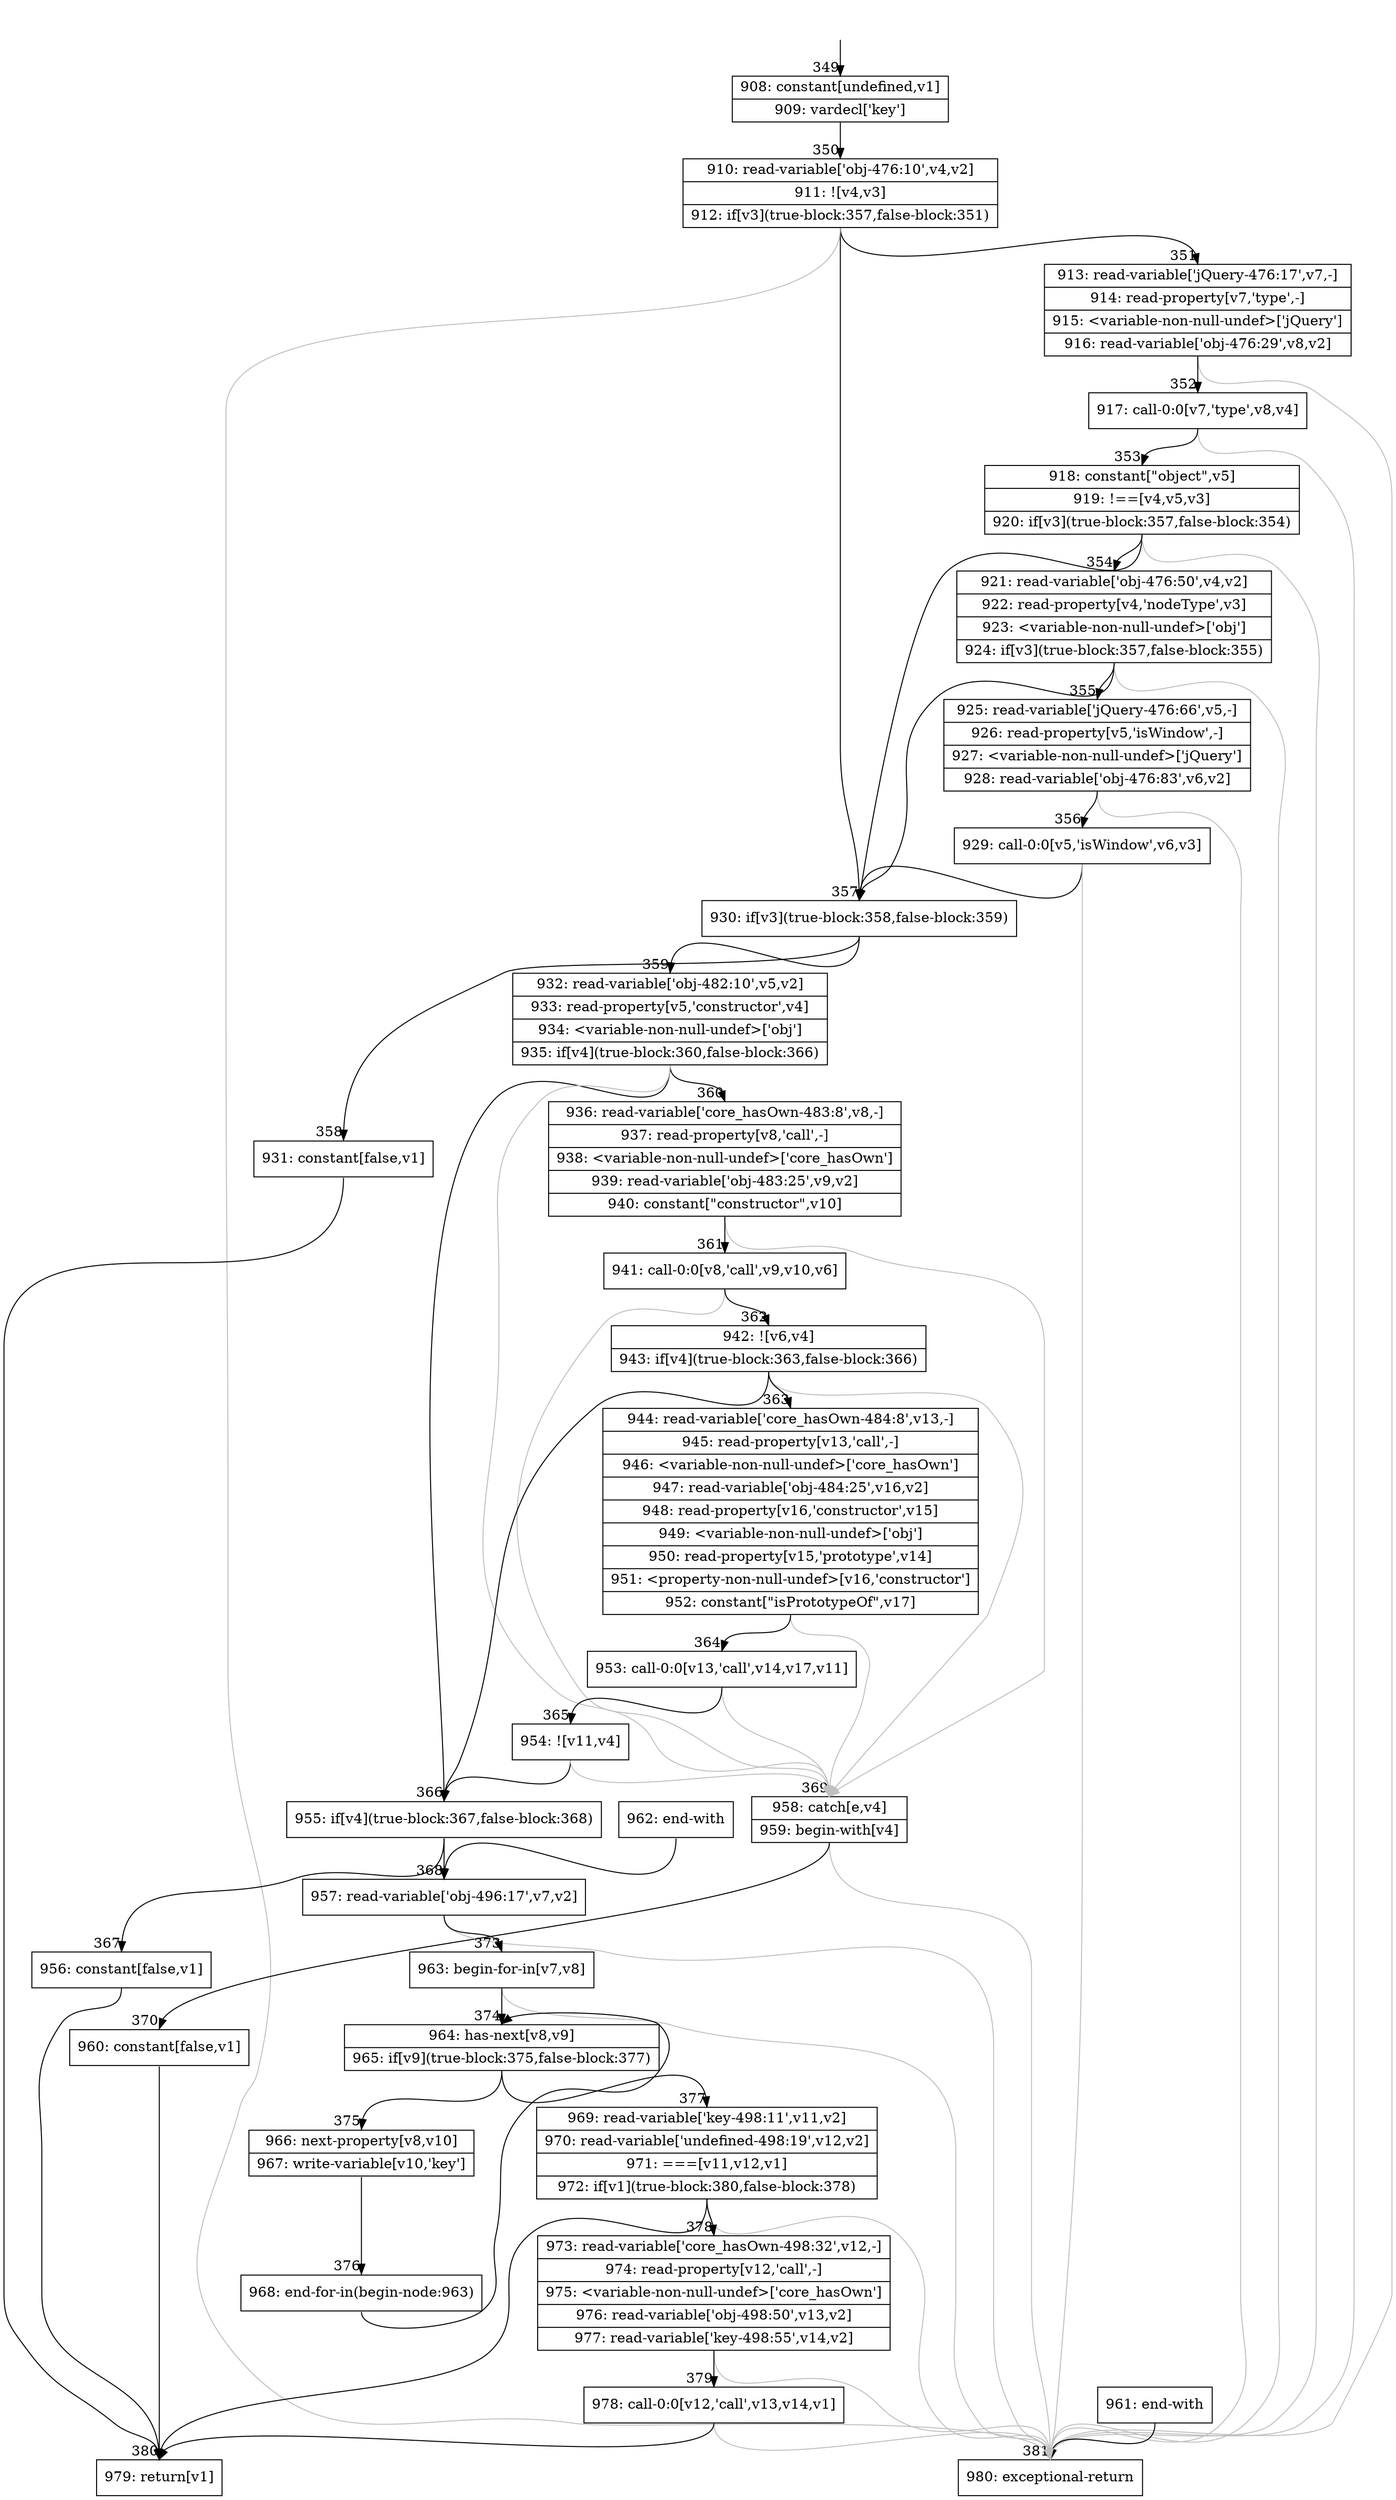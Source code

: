 digraph {
rankdir="TD"
BB_entry29[shape=none,label=""];
BB_entry29 -> BB349 [tailport=s, headport=n, headlabel="    349"]
BB349 [shape=record label="{908: constant[undefined,v1]|909: vardecl['key']}" ] 
BB349 -> BB350 [tailport=s, headport=n, headlabel="      350"]
BB350 [shape=record label="{910: read-variable['obj-476:10',v4,v2]|911: ![v4,v3]|912: if[v3](true-block:357,false-block:351)}" ] 
BB350 -> BB357 [tailport=s, headport=n, headlabel="      357"]
BB350 -> BB351 [tailport=s, headport=n, headlabel="      351"]
BB350 -> BB381 [tailport=s, headport=n, color=gray, headlabel="      381"]
BB351 [shape=record label="{913: read-variable['jQuery-476:17',v7,-]|914: read-property[v7,'type',-]|915: \<variable-non-null-undef\>['jQuery']|916: read-variable['obj-476:29',v8,v2]}" ] 
BB351 -> BB352 [tailport=s, headport=n, headlabel="      352"]
BB351 -> BB381 [tailport=s, headport=n, color=gray]
BB352 [shape=record label="{917: call-0:0[v7,'type',v8,v4]}" ] 
BB352 -> BB353 [tailport=s, headport=n, headlabel="      353"]
BB352 -> BB381 [tailport=s, headport=n, color=gray]
BB353 [shape=record label="{918: constant[\"object\",v5]|919: !==[v4,v5,v3]|920: if[v3](true-block:357,false-block:354)}" ] 
BB353 -> BB357 [tailport=s, headport=n]
BB353 -> BB354 [tailport=s, headport=n, headlabel="      354"]
BB353 -> BB381 [tailport=s, headport=n, color=gray]
BB354 [shape=record label="{921: read-variable['obj-476:50',v4,v2]|922: read-property[v4,'nodeType',v3]|923: \<variable-non-null-undef\>['obj']|924: if[v3](true-block:357,false-block:355)}" ] 
BB354 -> BB357 [tailport=s, headport=n]
BB354 -> BB355 [tailport=s, headport=n, headlabel="      355"]
BB354 -> BB381 [tailport=s, headport=n, color=gray]
BB355 [shape=record label="{925: read-variable['jQuery-476:66',v5,-]|926: read-property[v5,'isWindow',-]|927: \<variable-non-null-undef\>['jQuery']|928: read-variable['obj-476:83',v6,v2]}" ] 
BB355 -> BB356 [tailport=s, headport=n, headlabel="      356"]
BB355 -> BB381 [tailport=s, headport=n, color=gray]
BB356 [shape=record label="{929: call-0:0[v5,'isWindow',v6,v3]}" ] 
BB356 -> BB357 [tailport=s, headport=n]
BB356 -> BB381 [tailport=s, headport=n, color=gray]
BB357 [shape=record label="{930: if[v3](true-block:358,false-block:359)}" ] 
BB357 -> BB358 [tailport=s, headport=n, headlabel="      358"]
BB357 -> BB359 [tailport=s, headport=n, headlabel="      359"]
BB358 [shape=record label="{931: constant[false,v1]}" ] 
BB358 -> BB380 [tailport=s, headport=n, headlabel="      380"]
BB359 [shape=record label="{932: read-variable['obj-482:10',v5,v2]|933: read-property[v5,'constructor',v4]|934: \<variable-non-null-undef\>['obj']|935: if[v4](true-block:360,false-block:366)}" ] 
BB359 -> BB366 [tailport=s, headport=n, headlabel="      366"]
BB359 -> BB360 [tailport=s, headport=n, headlabel="      360"]
BB359 -> BB369 [tailport=s, headport=n, color=gray, headlabel="      369"]
BB360 [shape=record label="{936: read-variable['core_hasOwn-483:8',v8,-]|937: read-property[v8,'call',-]|938: \<variable-non-null-undef\>['core_hasOwn']|939: read-variable['obj-483:25',v9,v2]|940: constant[\"constructor\",v10]}" ] 
BB360 -> BB361 [tailport=s, headport=n, headlabel="      361"]
BB360 -> BB369 [tailport=s, headport=n, color=gray]
BB361 [shape=record label="{941: call-0:0[v8,'call',v9,v10,v6]}" ] 
BB361 -> BB362 [tailport=s, headport=n, headlabel="      362"]
BB361 -> BB369 [tailport=s, headport=n, color=gray]
BB362 [shape=record label="{942: ![v6,v4]|943: if[v4](true-block:363,false-block:366)}" ] 
BB362 -> BB366 [tailport=s, headport=n]
BB362 -> BB363 [tailport=s, headport=n, headlabel="      363"]
BB362 -> BB369 [tailport=s, headport=n, color=gray]
BB363 [shape=record label="{944: read-variable['core_hasOwn-484:8',v13,-]|945: read-property[v13,'call',-]|946: \<variable-non-null-undef\>['core_hasOwn']|947: read-variable['obj-484:25',v16,v2]|948: read-property[v16,'constructor',v15]|949: \<variable-non-null-undef\>['obj']|950: read-property[v15,'prototype',v14]|951: \<property-non-null-undef\>[v16,'constructor']|952: constant[\"isPrototypeOf\",v17]}" ] 
BB363 -> BB364 [tailport=s, headport=n, headlabel="      364"]
BB363 -> BB369 [tailport=s, headport=n, color=gray]
BB364 [shape=record label="{953: call-0:0[v13,'call',v14,v17,v11]}" ] 
BB364 -> BB365 [tailport=s, headport=n, headlabel="      365"]
BB364 -> BB369 [tailport=s, headport=n, color=gray]
BB365 [shape=record label="{954: ![v11,v4]}" ] 
BB365 -> BB366 [tailport=s, headport=n]
BB365 -> BB369 [tailport=s, headport=n, color=gray]
BB366 [shape=record label="{955: if[v4](true-block:367,false-block:368)}" ] 
BB366 -> BB367 [tailport=s, headport=n, headlabel="      367"]
BB366 -> BB368 [tailport=s, headport=n, headlabel="      368"]
BB367 [shape=record label="{956: constant[false,v1]}" ] 
BB367 -> BB380 [tailport=s, headport=n]
BB368 [shape=record label="{957: read-variable['obj-496:17',v7,v2]}" ] 
BB368 -> BB373 [tailport=s, headport=n, headlabel="      373"]
BB368 -> BB381 [tailport=s, headport=n, color=gray]
BB369 [shape=record label="{958: catch[e,v4]|959: begin-with[v4]}" ] 
BB369 -> BB370 [tailport=s, headport=n, headlabel="      370"]
BB369 -> BB381 [tailport=s, headport=n, color=gray]
BB370 [shape=record label="{960: constant[false,v1]}" ] 
BB370 -> BB380 [tailport=s, headport=n]
BB371 [shape=record label="{961: end-with}" ] 
BB371 -> BB381 [tailport=s, headport=n]
BB372 [shape=record label="{962: end-with}" ] 
BB372 -> BB368 [tailport=s, headport=n]
BB373 [shape=record label="{963: begin-for-in[v7,v8]}" ] 
BB373 -> BB374 [tailport=s, headport=n, headlabel="      374"]
BB373 -> BB381 [tailport=s, headport=n, color=gray]
BB374 [shape=record label="{964: has-next[v8,v9]|965: if[v9](true-block:375,false-block:377)}" ] 
BB374 -> BB375 [tailport=s, headport=n, headlabel="      375"]
BB374 -> BB377 [tailport=s, headport=n, headlabel="      377"]
BB375 [shape=record label="{966: next-property[v8,v10]|967: write-variable[v10,'key']}" ] 
BB375 -> BB376 [tailport=s, headport=n, headlabel="      376"]
BB376 [shape=record label="{968: end-for-in(begin-node:963)}" ] 
BB376 -> BB374 [tailport=s, headport=n]
BB377 [shape=record label="{969: read-variable['key-498:11',v11,v2]|970: read-variable['undefined-498:19',v12,v2]|971: ===[v11,v12,v1]|972: if[v1](true-block:380,false-block:378)}" ] 
BB377 -> BB380 [tailport=s, headport=n]
BB377 -> BB378 [tailport=s, headport=n, headlabel="      378"]
BB377 -> BB381 [tailport=s, headport=n, color=gray]
BB378 [shape=record label="{973: read-variable['core_hasOwn-498:32',v12,-]|974: read-property[v12,'call',-]|975: \<variable-non-null-undef\>['core_hasOwn']|976: read-variable['obj-498:50',v13,v2]|977: read-variable['key-498:55',v14,v2]}" ] 
BB378 -> BB379 [tailport=s, headport=n, headlabel="      379"]
BB378 -> BB381 [tailport=s, headport=n, color=gray]
BB379 [shape=record label="{978: call-0:0[v12,'call',v13,v14,v1]}" ] 
BB379 -> BB380 [tailport=s, headport=n]
BB379 -> BB381 [tailport=s, headport=n, color=gray]
BB380 [shape=record label="{979: return[v1]}" ] 
BB381 [shape=record label="{980: exceptional-return}" ] 
}
